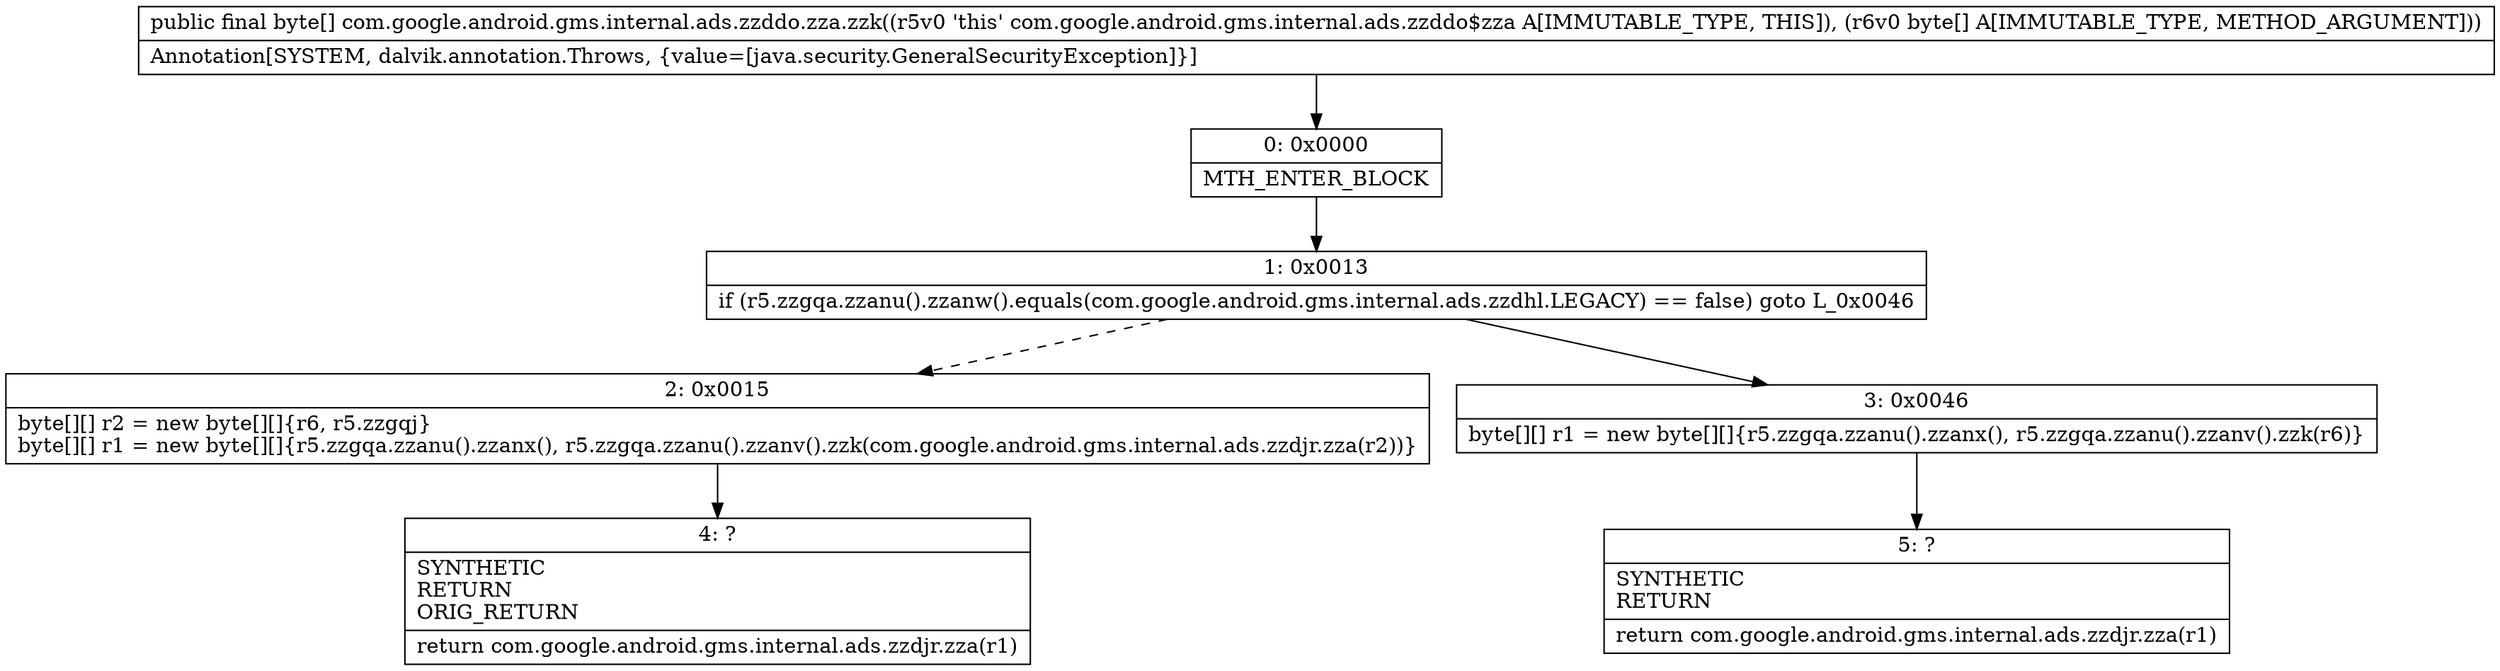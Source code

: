 digraph "CFG forcom.google.android.gms.internal.ads.zzddo.zza.zzk([B)[B" {
Node_0 [shape=record,label="{0\:\ 0x0000|MTH_ENTER_BLOCK\l}"];
Node_1 [shape=record,label="{1\:\ 0x0013|if (r5.zzgqa.zzanu().zzanw().equals(com.google.android.gms.internal.ads.zzdhl.LEGACY) == false) goto L_0x0046\l}"];
Node_2 [shape=record,label="{2\:\ 0x0015|byte[][] r2 = new byte[][]\{r6, r5.zzgqj\}\lbyte[][] r1 = new byte[][]\{r5.zzgqa.zzanu().zzanx(), r5.zzgqa.zzanu().zzanv().zzk(com.google.android.gms.internal.ads.zzdjr.zza(r2))\}\l}"];
Node_3 [shape=record,label="{3\:\ 0x0046|byte[][] r1 = new byte[][]\{r5.zzgqa.zzanu().zzanx(), r5.zzgqa.zzanu().zzanv().zzk(r6)\}\l}"];
Node_4 [shape=record,label="{4\:\ ?|SYNTHETIC\lRETURN\lORIG_RETURN\l|return com.google.android.gms.internal.ads.zzdjr.zza(r1)\l}"];
Node_5 [shape=record,label="{5\:\ ?|SYNTHETIC\lRETURN\l|return com.google.android.gms.internal.ads.zzdjr.zza(r1)\l}"];
MethodNode[shape=record,label="{public final byte[] com.google.android.gms.internal.ads.zzddo.zza.zzk((r5v0 'this' com.google.android.gms.internal.ads.zzddo$zza A[IMMUTABLE_TYPE, THIS]), (r6v0 byte[] A[IMMUTABLE_TYPE, METHOD_ARGUMENT]))  | Annotation[SYSTEM, dalvik.annotation.Throws, \{value=[java.security.GeneralSecurityException]\}]\l}"];
MethodNode -> Node_0;
Node_0 -> Node_1;
Node_1 -> Node_2[style=dashed];
Node_1 -> Node_3;
Node_2 -> Node_4;
Node_3 -> Node_5;
}


